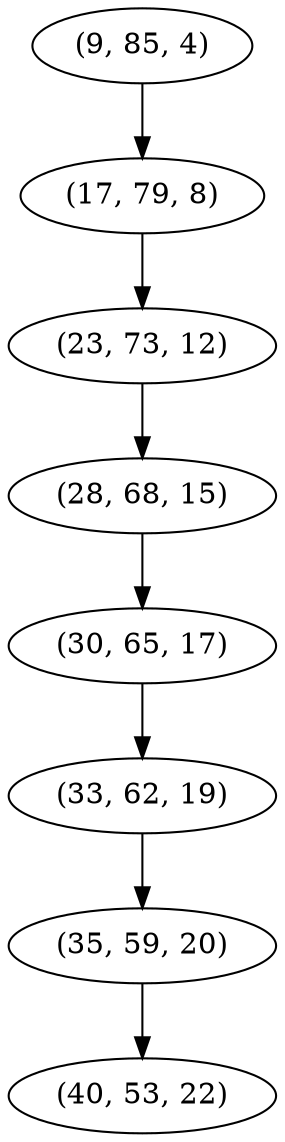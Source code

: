 digraph tree {
    "(9, 85, 4)";
    "(17, 79, 8)";
    "(23, 73, 12)";
    "(28, 68, 15)";
    "(30, 65, 17)";
    "(33, 62, 19)";
    "(35, 59, 20)";
    "(40, 53, 22)";
    "(9, 85, 4)" -> "(17, 79, 8)";
    "(17, 79, 8)" -> "(23, 73, 12)";
    "(23, 73, 12)" -> "(28, 68, 15)";
    "(28, 68, 15)" -> "(30, 65, 17)";
    "(30, 65, 17)" -> "(33, 62, 19)";
    "(33, 62, 19)" -> "(35, 59, 20)";
    "(35, 59, 20)" -> "(40, 53, 22)";
}
